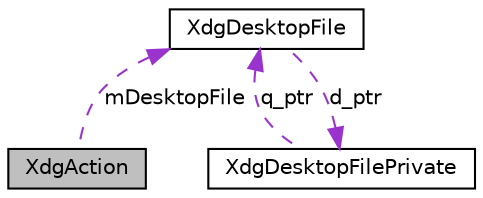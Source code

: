 digraph G
{
  edge [fontname="Helvetica",fontsize="10",labelfontname="Helvetica",labelfontsize="10"];
  node [fontname="Helvetica",fontsize="10",shape=record];
  Node1 [label="XdgAction",height=0.2,width=0.4,color="black", fillcolor="grey75", style="filled" fontcolor="black"];
  Node2 -> Node1 [dir=back,color="darkorchid3",fontsize="10",style="dashed",label="mDesktopFile",fontname="Helvetica"];
  Node2 [label="XdgDesktopFile",height=0.2,width=0.4,color="black", fillcolor="white", style="filled",URL="$classXdgDesktopFile.html",tooltip="Desktop files handling. XdgDesktopFile class gives the interface for reading the values from the XDG ..."];
  Node3 -> Node2 [dir=back,color="darkorchid3",fontsize="10",style="dashed",label="d_ptr",fontname="Helvetica"];
  Node3 [label="XdgDesktopFilePrivate",height=0.2,width=0.4,color="black", fillcolor="white", style="filled",URL="$classXdgDesktopFilePrivate.html"];
  Node2 -> Node3 [dir=back,color="darkorchid3",fontsize="10",style="dashed",label="q_ptr",fontname="Helvetica"];
}
